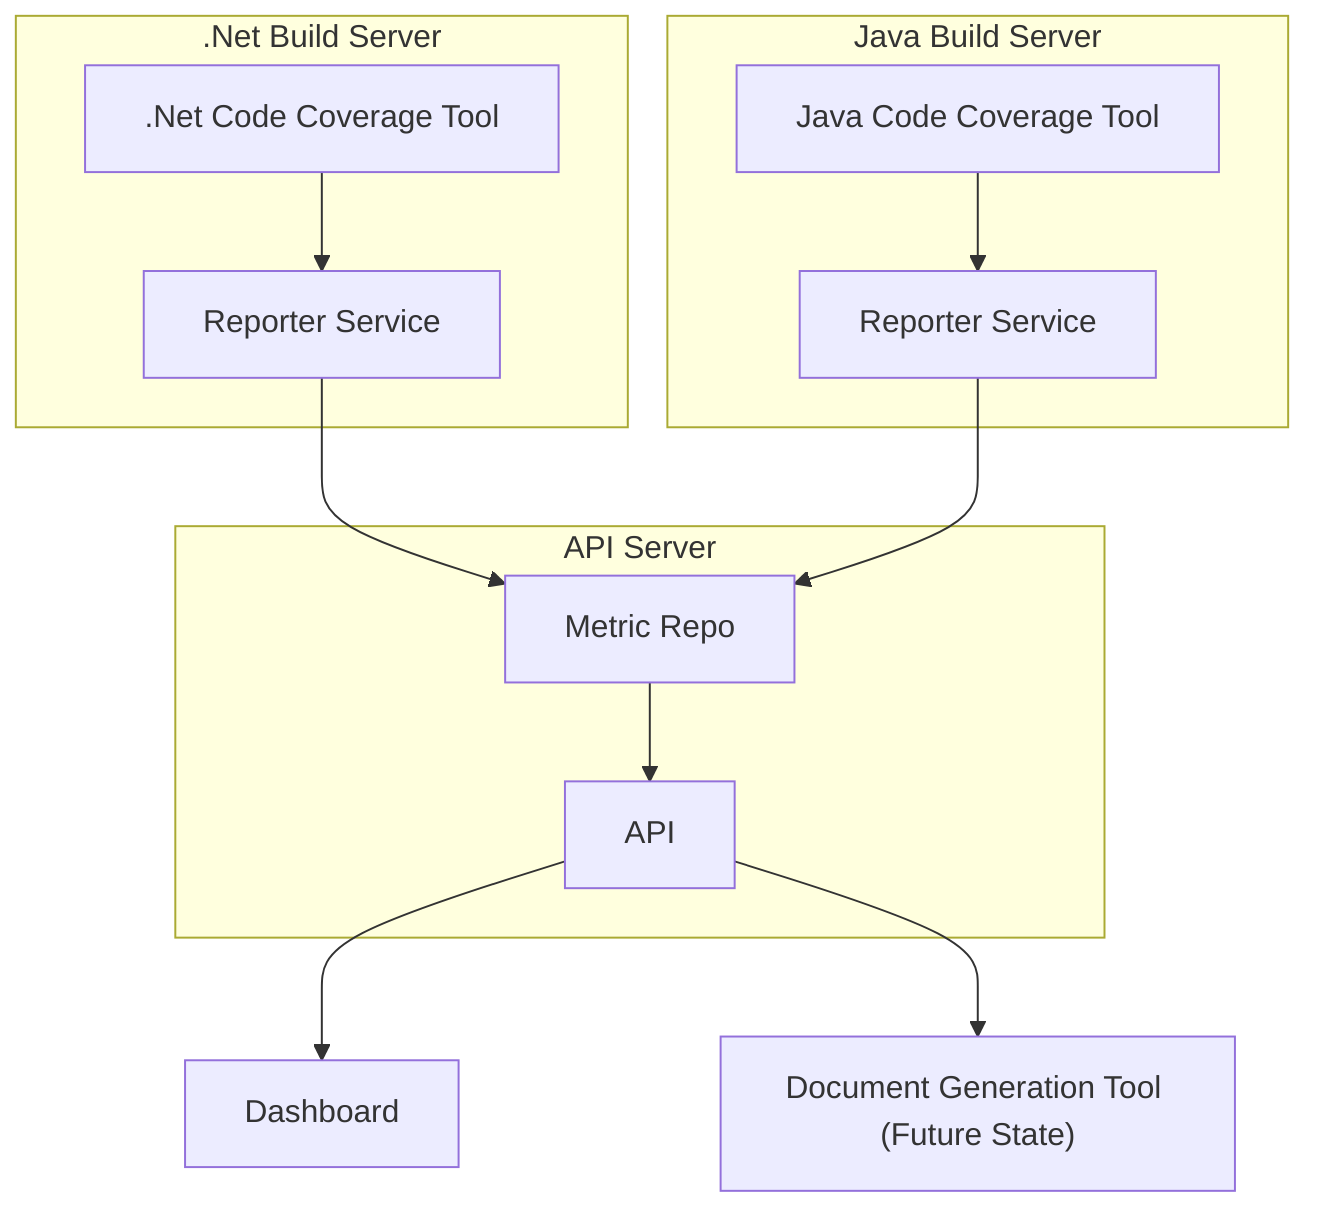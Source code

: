 graph TD
  subgraph .Net Build Server
  ncc[.Net Code Coverage Tool] --> nr[Reporter Service]
  end
  subgraph Java Build Server
  jcc[Java Code Coverage Tool] --> jr[Reporter Service]
  end
  nr --> ccr
  jr --> ccr
  subgraph API Server
  ccr[Metric Repo] --> api[API]
  end
  api --> ccd[Dashboard]
  api --> doc["Document Generation Tool (Future State)"]